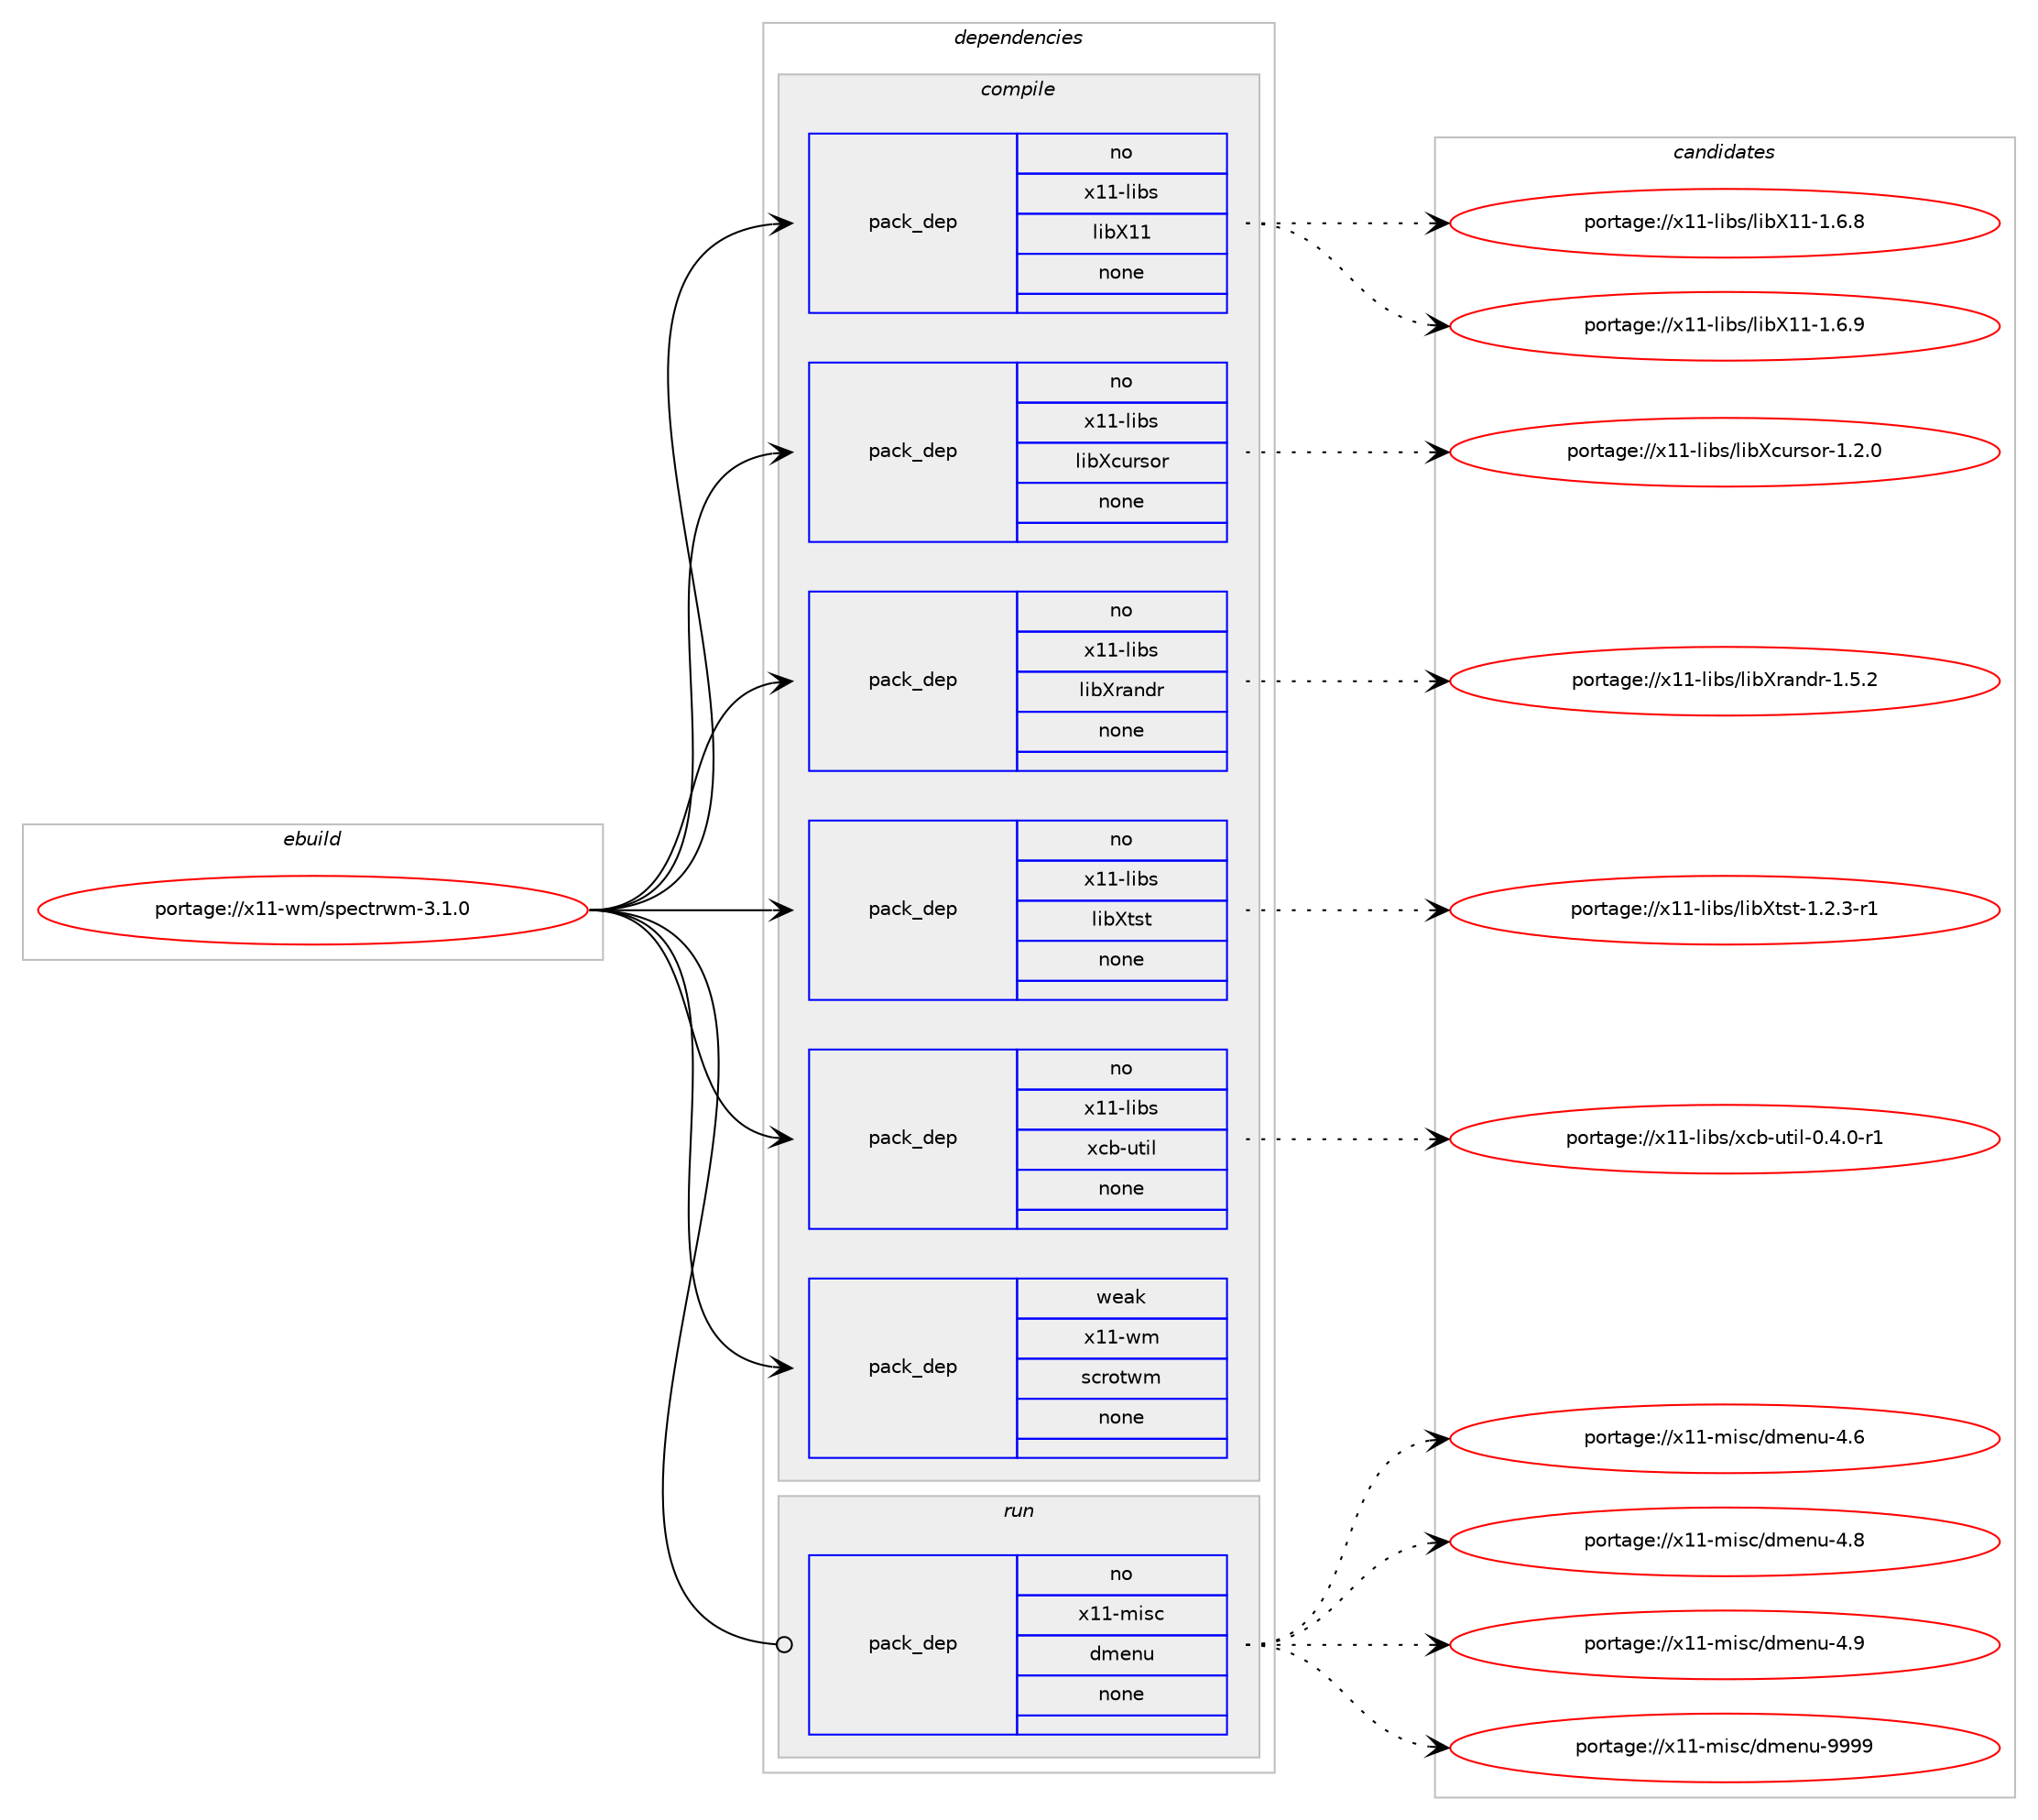 digraph prolog {

# *************
# Graph options
# *************

newrank=true;
concentrate=true;
compound=true;
graph [rankdir=LR,fontname=Helvetica,fontsize=10,ranksep=1.5];#, ranksep=2.5, nodesep=0.2];
edge  [arrowhead=vee];
node  [fontname=Helvetica,fontsize=10];

# **********
# The ebuild
# **********

subgraph cluster_leftcol {
color=gray;
rank=same;
label=<<i>ebuild</i>>;
id [label="portage://x11-wm/spectrwm-3.1.0", color=red, width=4, href="../x11-wm/spectrwm-3.1.0.svg"];
}

# ****************
# The dependencies
# ****************

subgraph cluster_midcol {
color=gray;
label=<<i>dependencies</i>>;
subgraph cluster_compile {
fillcolor="#eeeeee";
style=filled;
label=<<i>compile</i>>;
subgraph pack342934 {
dependency460614 [label=<<TABLE BORDER="0" CELLBORDER="1" CELLSPACING="0" CELLPADDING="4" WIDTH="220"><TR><TD ROWSPAN="6" CELLPADDING="30">pack_dep</TD></TR><TR><TD WIDTH="110">no</TD></TR><TR><TD>x11-libs</TD></TR><TR><TD>libX11</TD></TR><TR><TD>none</TD></TR><TR><TD></TD></TR></TABLE>>, shape=none, color=blue];
}
id:e -> dependency460614:w [weight=20,style="solid",arrowhead="vee"];
subgraph pack342935 {
dependency460615 [label=<<TABLE BORDER="0" CELLBORDER="1" CELLSPACING="0" CELLPADDING="4" WIDTH="220"><TR><TD ROWSPAN="6" CELLPADDING="30">pack_dep</TD></TR><TR><TD WIDTH="110">no</TD></TR><TR><TD>x11-libs</TD></TR><TR><TD>libXcursor</TD></TR><TR><TD>none</TD></TR><TR><TD></TD></TR></TABLE>>, shape=none, color=blue];
}
id:e -> dependency460615:w [weight=20,style="solid",arrowhead="vee"];
subgraph pack342936 {
dependency460616 [label=<<TABLE BORDER="0" CELLBORDER="1" CELLSPACING="0" CELLPADDING="4" WIDTH="220"><TR><TD ROWSPAN="6" CELLPADDING="30">pack_dep</TD></TR><TR><TD WIDTH="110">no</TD></TR><TR><TD>x11-libs</TD></TR><TR><TD>libXrandr</TD></TR><TR><TD>none</TD></TR><TR><TD></TD></TR></TABLE>>, shape=none, color=blue];
}
id:e -> dependency460616:w [weight=20,style="solid",arrowhead="vee"];
subgraph pack342937 {
dependency460617 [label=<<TABLE BORDER="0" CELLBORDER="1" CELLSPACING="0" CELLPADDING="4" WIDTH="220"><TR><TD ROWSPAN="6" CELLPADDING="30">pack_dep</TD></TR><TR><TD WIDTH="110">no</TD></TR><TR><TD>x11-libs</TD></TR><TR><TD>libXtst</TD></TR><TR><TD>none</TD></TR><TR><TD></TD></TR></TABLE>>, shape=none, color=blue];
}
id:e -> dependency460617:w [weight=20,style="solid",arrowhead="vee"];
subgraph pack342938 {
dependency460618 [label=<<TABLE BORDER="0" CELLBORDER="1" CELLSPACING="0" CELLPADDING="4" WIDTH="220"><TR><TD ROWSPAN="6" CELLPADDING="30">pack_dep</TD></TR><TR><TD WIDTH="110">no</TD></TR><TR><TD>x11-libs</TD></TR><TR><TD>xcb-util</TD></TR><TR><TD>none</TD></TR><TR><TD></TD></TR></TABLE>>, shape=none, color=blue];
}
id:e -> dependency460618:w [weight=20,style="solid",arrowhead="vee"];
subgraph pack342939 {
dependency460619 [label=<<TABLE BORDER="0" CELLBORDER="1" CELLSPACING="0" CELLPADDING="4" WIDTH="220"><TR><TD ROWSPAN="6" CELLPADDING="30">pack_dep</TD></TR><TR><TD WIDTH="110">weak</TD></TR><TR><TD>x11-wm</TD></TR><TR><TD>scrotwm</TD></TR><TR><TD>none</TD></TR><TR><TD></TD></TR></TABLE>>, shape=none, color=blue];
}
id:e -> dependency460619:w [weight=20,style="solid",arrowhead="vee"];
}
subgraph cluster_compileandrun {
fillcolor="#eeeeee";
style=filled;
label=<<i>compile and run</i>>;
}
subgraph cluster_run {
fillcolor="#eeeeee";
style=filled;
label=<<i>run</i>>;
subgraph pack342940 {
dependency460620 [label=<<TABLE BORDER="0" CELLBORDER="1" CELLSPACING="0" CELLPADDING="4" WIDTH="220"><TR><TD ROWSPAN="6" CELLPADDING="30">pack_dep</TD></TR><TR><TD WIDTH="110">no</TD></TR><TR><TD>x11-misc</TD></TR><TR><TD>dmenu</TD></TR><TR><TD>none</TD></TR><TR><TD></TD></TR></TABLE>>, shape=none, color=blue];
}
id:e -> dependency460620:w [weight=20,style="solid",arrowhead="odot"];
}
}

# **************
# The candidates
# **************

subgraph cluster_choices {
rank=same;
color=gray;
label=<<i>candidates</i>>;

subgraph choice342934 {
color=black;
nodesep=1;
choiceportage120494945108105981154710810598884949454946544656 [label="portage://x11-libs/libX11-1.6.8", color=red, width=4,href="../x11-libs/libX11-1.6.8.svg"];
choiceportage120494945108105981154710810598884949454946544657 [label="portage://x11-libs/libX11-1.6.9", color=red, width=4,href="../x11-libs/libX11-1.6.9.svg"];
dependency460614:e -> choiceportage120494945108105981154710810598884949454946544656:w [style=dotted,weight="100"];
dependency460614:e -> choiceportage120494945108105981154710810598884949454946544657:w [style=dotted,weight="100"];
}
subgraph choice342935 {
color=black;
nodesep=1;
choiceportage1204949451081059811547108105988899117114115111114454946504648 [label="portage://x11-libs/libXcursor-1.2.0", color=red, width=4,href="../x11-libs/libXcursor-1.2.0.svg"];
dependency460615:e -> choiceportage1204949451081059811547108105988899117114115111114454946504648:w [style=dotted,weight="100"];
}
subgraph choice342936 {
color=black;
nodesep=1;
choiceportage1204949451081059811547108105988811497110100114454946534650 [label="portage://x11-libs/libXrandr-1.5.2", color=red, width=4,href="../x11-libs/libXrandr-1.5.2.svg"];
dependency460616:e -> choiceportage1204949451081059811547108105988811497110100114454946534650:w [style=dotted,weight="100"];
}
subgraph choice342937 {
color=black;
nodesep=1;
choiceportage120494945108105981154710810598881161151164549465046514511449 [label="portage://x11-libs/libXtst-1.2.3-r1", color=red, width=4,href="../x11-libs/libXtst-1.2.3-r1.svg"];
dependency460617:e -> choiceportage120494945108105981154710810598881161151164549465046514511449:w [style=dotted,weight="100"];
}
subgraph choice342938 {
color=black;
nodesep=1;
choiceportage12049494510810598115471209998451171161051084548465246484511449 [label="portage://x11-libs/xcb-util-0.4.0-r1", color=red, width=4,href="../x11-libs/xcb-util-0.4.0-r1.svg"];
dependency460618:e -> choiceportage12049494510810598115471209998451171161051084548465246484511449:w [style=dotted,weight="100"];
}
subgraph choice342939 {
color=black;
nodesep=1;
}
subgraph choice342940 {
color=black;
nodesep=1;
choiceportage120494945109105115994710010910111011745524654 [label="portage://x11-misc/dmenu-4.6", color=red, width=4,href="../x11-misc/dmenu-4.6.svg"];
choiceportage120494945109105115994710010910111011745524656 [label="portage://x11-misc/dmenu-4.8", color=red, width=4,href="../x11-misc/dmenu-4.8.svg"];
choiceportage120494945109105115994710010910111011745524657 [label="portage://x11-misc/dmenu-4.9", color=red, width=4,href="../x11-misc/dmenu-4.9.svg"];
choiceportage12049494510910511599471001091011101174557575757 [label="portage://x11-misc/dmenu-9999", color=red, width=4,href="../x11-misc/dmenu-9999.svg"];
dependency460620:e -> choiceportage120494945109105115994710010910111011745524654:w [style=dotted,weight="100"];
dependency460620:e -> choiceportage120494945109105115994710010910111011745524656:w [style=dotted,weight="100"];
dependency460620:e -> choiceportage120494945109105115994710010910111011745524657:w [style=dotted,weight="100"];
dependency460620:e -> choiceportage12049494510910511599471001091011101174557575757:w [style=dotted,weight="100"];
}
}

}

